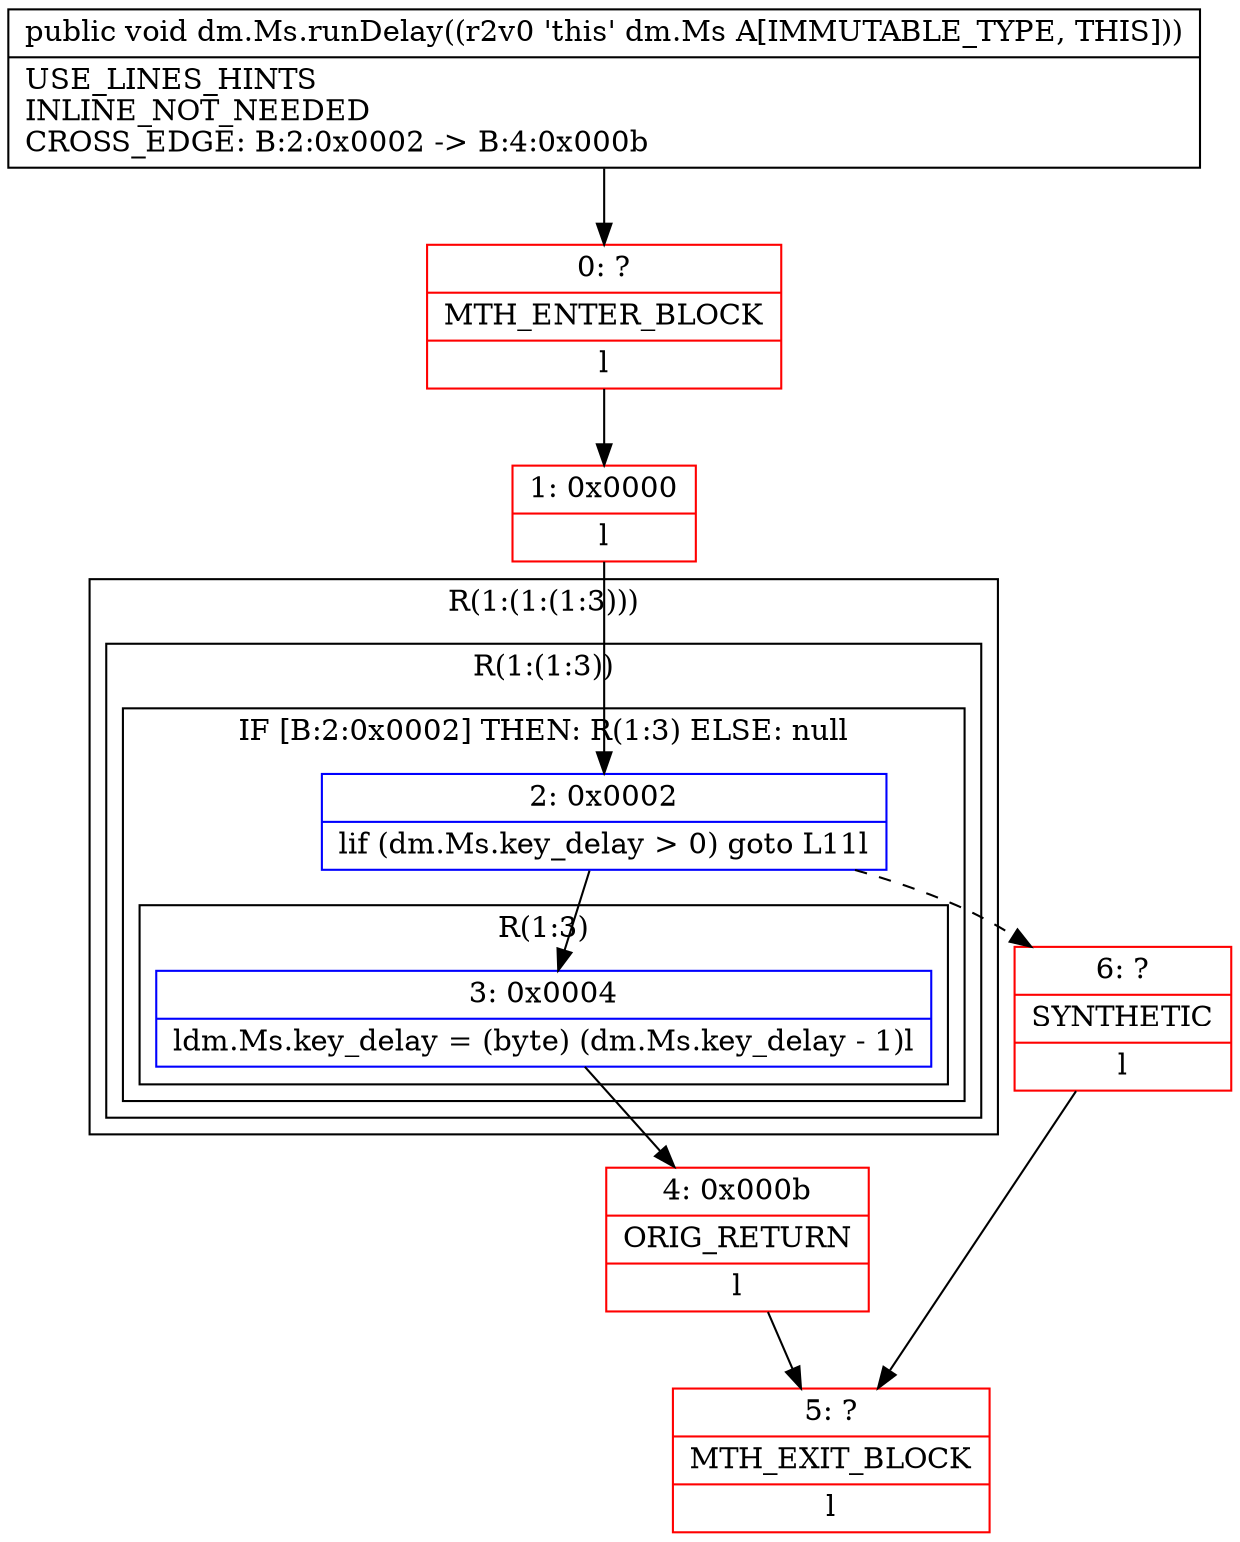 digraph "CFG fordm.Ms.runDelay()V" {
subgraph cluster_Region_784576421 {
label = "R(1:(1:(1:3)))";
node [shape=record,color=blue];
subgraph cluster_Region_1474643824 {
label = "R(1:(1:3))";
node [shape=record,color=blue];
subgraph cluster_IfRegion_1209174892 {
label = "IF [B:2:0x0002] THEN: R(1:3) ELSE: null";
node [shape=record,color=blue];
Node_2 [shape=record,label="{2\:\ 0x0002|lif (dm.Ms.key_delay \> 0) goto L11l}"];
subgraph cluster_Region_142366824 {
label = "R(1:3)";
node [shape=record,color=blue];
Node_3 [shape=record,label="{3\:\ 0x0004|ldm.Ms.key_delay = (byte) (dm.Ms.key_delay \- 1)l}"];
}
}
}
}
Node_0 [shape=record,color=red,label="{0\:\ ?|MTH_ENTER_BLOCK\l|l}"];
Node_1 [shape=record,color=red,label="{1\:\ 0x0000|l}"];
Node_4 [shape=record,color=red,label="{4\:\ 0x000b|ORIG_RETURN\l|l}"];
Node_5 [shape=record,color=red,label="{5\:\ ?|MTH_EXIT_BLOCK\l|l}"];
Node_6 [shape=record,color=red,label="{6\:\ ?|SYNTHETIC\l|l}"];
MethodNode[shape=record,label="{public void dm.Ms.runDelay((r2v0 'this' dm.Ms A[IMMUTABLE_TYPE, THIS]))  | USE_LINES_HINTS\lINLINE_NOT_NEEDED\lCROSS_EDGE: B:2:0x0002 \-\> B:4:0x000b\l}"];
MethodNode -> Node_0;
Node_2 -> Node_3;
Node_2 -> Node_6[style=dashed];
Node_3 -> Node_4;
Node_0 -> Node_1;
Node_1 -> Node_2;
Node_4 -> Node_5;
Node_6 -> Node_5;
}

